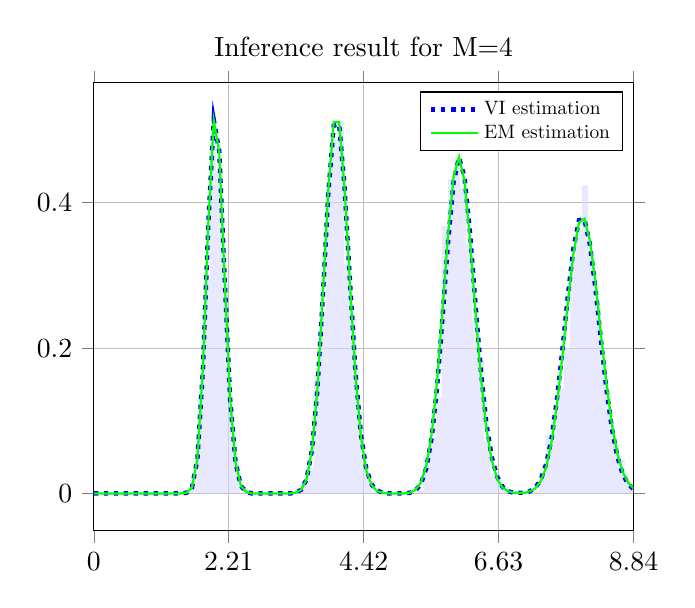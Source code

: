\begin{tikzpicture}
\begin{axis}[legend style={nodes={scale=0.7, transform shape}}, legend cell align={left}, title={Inference result for M=4}, yticklabel style={/pgf/number format/fixed,
            /pgf/number format/precision=3}, grid={major}, yminorgrids={true}, tick align={outside}, xtick={0.0,2.211,4.422,6.633,8.844}, xmin={0.0}, xmax={8.844}, scaled y ticks={false}]
    \addplot[ybar interval, fill={blue!15}, forget plot, opacity={0.6}, draw={none}, bar width={5.0e-6}]
        table[row sep={\\}]
        {
            \\
            1.6  0.024  \\
            1.7  0.14  \\
            1.8  0.296  \\
            1.9  0.496  \\
            2.0  0.444  \\
            2.1  0.288  \\
            2.2  0.116  \\
            2.3  0.04  \\
            2.4  0.0  \\
            2.5  0.0  \\
            2.6  0.0  \\
            2.7  0.0  \\
            2.8  0.0  \\
            2.9  0.0  \\
            3.0  0.0  \\
            3.1  0.0  \\
            3.2  0.0  \\
            3.3  0.004  \\
            3.4  0.016  \\
            3.5  0.036  \\
            3.6  0.164  \\
            3.7  0.248  \\
            3.8  0.424  \\
            3.9  0.488  \\
            4.0  0.512  \\
            4.1  0.316  \\
            4.2  0.244  \\
            4.3  0.112  \\
            4.4  0.036  \\
            4.5  0.012  \\
            4.6  0.004  \\
            4.7  0.0  \\
            4.8  0.0  \\
            4.9  0.0  \\
            5.0  0.0  \\
            5.1  0.0  \\
            5.2  0.0  \\
            5.3  0.004  \\
            5.4  0.052  \\
            5.5  0.076  \\
            5.6  0.132  \\
            5.7  0.368  \\
            5.8  0.432  \\
            5.9  0.46  \\
            6.0  0.42  \\
            6.1  0.344  \\
            6.2  0.236  \\
            6.3  0.184  \\
            6.4  0.072  \\
            6.5  0.028  \\
            6.6  0.016  \\
            6.7  0.008  \\
            6.8  0.0  \\
            6.9  0.004  \\
            7.0  0.0  \\
            7.1  0.004  \\
            7.2  0.004  \\
            7.3  0.028  \\
            7.4  0.08  \\
            7.5  0.108  \\
            7.6  0.144  \\
            7.7  0.2  \\
            7.8  0.324  \\
            7.9  0.364  \\
            8.0  0.424  \\
            8.1  0.328  \\
            8.2  0.264  \\
            8.3  0.176  \\
            8.4  0.116  \\
            8.5  0.068  \\
            8.6  0.048  \\
            8.7  0.016  \\
            8.8  0.008  \\
            8.9  0.0  \\
        }
        ;
    \addplot[style={{ultra thick, dotted}}, color={blue}]
        table[row sep={\\}]
        {
            \\
            0.0  0.0  \\
            0.089  2.021e-187  \\
            0.179  3.563e-131  \\
            0.268  6.876e-100  \\
            0.357  8.006e-79  \\
            0.447  2.343e-63  \\
            0.536  1.969e-51  \\
            0.625  5.949e-42  \\
            0.715  2.922e-34  \\
            0.804  6.171e-28  \\
            0.893  1.09e-22  \\
            0.983  2.583e-18  \\
            1.072  1.167e-14  \\
            1.161  1.31e-11  \\
            1.251  4.492e-9  \\
            1.34  5.546e-7  \\
            1.429  2.811e-5  \\
            1.519  0.001  \\
            1.608  0.008  \\
            1.697  0.047  \\
            1.787  0.17  \\
            1.876  0.371  \\
            1.965  0.514  \\
            2.055  0.471  \\
            2.144  0.296  \\
            2.233  0.131  \\
            2.323  0.042  \\
            2.412  0.01  \\
            2.501  0.002  \\
            2.591  0.0  \\
            2.68  2.912e-5  \\
            2.769  2.598e-6  \\
            2.859  1.905e-7  \\
            2.948  7.117e-8  \\
            3.037  1.093e-6  \\
            3.127  1.416e-5  \\
            3.216  0.0  \\
            3.305  0.001  \\
            3.395  0.005  \\
            3.484  0.019  \\
            3.573  0.059  \\
            3.663  0.142  \\
            3.752  0.27  \\
            3.841  0.411  \\
            3.931  0.506  \\
            4.02  0.508  \\
            4.109  0.421  \\
            4.199  0.289  \\
            4.288  0.167  \\
            4.377  0.081  \\
            4.467  0.033  \\
            4.556  0.012  \\
            4.645  0.004  \\
            4.735  0.001  \\
            4.824  0.0  \\
            4.913  5.013e-5  \\
            5.003  5.701e-5  \\
            5.092  0.0  \\
            5.181  0.001  \\
            5.271  0.004  \\
            5.36  0.013  \\
            5.449  0.035  \\
            5.539  0.078  \\
            5.628  0.149  \\
            5.717  0.245  \\
            5.807  0.348  \\
            5.896  0.429  \\
            5.985  0.462  \\
            6.075  0.435  \\
            6.164  0.36  \\
            6.253  0.262  \\
            6.343  0.169  \\
            6.432  0.097  \\
            6.521  0.05  \\
            6.611  0.023  \\
            6.7  0.009  \\
            6.789  0.003  \\
            6.879  0.001  \\
            6.968  0.001  \\
            7.057  0.001  \\
            7.147  0.003  \\
            7.236  0.008  \\
            7.325  0.019  \\
            7.415  0.041  \\
            7.504  0.077  \\
            7.593  0.132  \\
            7.683  0.201  \\
            7.772  0.275  \\
            7.861  0.338  \\
            7.951  0.376  \\
            8.04  0.377  \\
            8.129  0.343  \\
            8.219  0.283  \\
            8.308  0.213  \\
            8.397  0.146  \\
            8.487  0.091  \\
            8.576  0.052  \\
            8.665  0.027  \\
            8.755  0.013  \\
            8.844  0.006  \\
        }
        ;
    \addlegendentry {VI estimation}
    \addplot[style={{thick, solid}}, color={green}]
        table[row sep={\\}]
        {
            \\
            0.0  0.0  \\
            0.089  2.214e-186  \\
            0.179  1.916e-130  \\
            0.268  2.487e-99  \\
            0.357  2.216e-78  \\
            0.447  5.324e-63  \\
            0.536  3.841e-51  \\
            0.625  1.027e-41  \\
            0.715  4.57e-34  \\
            0.804  8.893e-28  \\
            0.893  1.467e-22  \\
            0.983  3.283e-18  \\
            1.072  1.413e-14  \\
            1.161  1.523e-11  \\
            1.251  5.049e-9  \\
            1.34  6.058e-7  \\
            1.429  2.999e-5  \\
            1.519  0.001  \\
            1.608  0.008  \\
            1.697  0.048  \\
            1.787  0.172  \\
            1.876  0.372  \\
            1.965  0.513  \\
            2.055  0.47  \\
            2.144  0.295  \\
            2.233  0.131  \\
            2.323  0.042  \\
            2.412  0.01  \\
            2.501  0.002  \\
            2.591  0.0  \\
            2.68  3.015e-5  \\
            2.769  2.719e-6  \\
            2.859  2.012e-7  \\
            2.948  6.208e-8  \\
            3.037  9.491e-7  \\
            3.127  1.273e-5  \\
            3.216  0.0  \\
            3.305  0.001  \\
            3.395  0.005  \\
            3.484  0.019  \\
            3.573  0.059  \\
            3.663  0.143  \\
            3.752  0.273  \\
            3.841  0.416  \\
            3.931  0.511  \\
            4.02  0.511  \\
            4.109  0.42  \\
            4.199  0.286  \\
            4.288  0.162  \\
            4.377  0.078  \\
            4.467  0.031  \\
            4.556  0.011  \\
            4.645  0.003  \\
            4.735  0.001  \\
            4.824  0.0  \\
            4.913  4.419e-5  \\
            5.003  6.351e-5  \\
            5.092  0.0  \\
            5.181  0.001  \\
            5.271  0.005  \\
            5.36  0.015  \\
            5.449  0.038  \\
            5.539  0.083  \\
            5.628  0.157  \\
            5.717  0.256  \\
            5.807  0.358  \\
            5.896  0.436  \\
            5.985  0.463  \\
            6.075  0.43  \\
            6.164  0.35  \\
            6.253  0.252  \\
            6.343  0.16  \\
            6.432  0.09  \\
            6.521  0.046  \\
            6.611  0.02  \\
            6.7  0.008  \\
            6.789  0.003  \\
            6.879  0.001  \\
            6.968  0.001  \\
            7.057  0.001  \\
            7.147  0.003  \\
            7.236  0.007  \\
            7.325  0.017  \\
            7.415  0.037  \\
            7.504  0.072  \\
            7.593  0.125  \\
            7.683  0.192  \\
            7.772  0.266  \\
            7.861  0.331  \\
            7.951  0.373  \\
            8.04  0.378  \\
            8.129  0.348  \\
            8.219  0.291  \\
            8.308  0.221  \\
            8.397  0.154  \\
            8.487  0.097  \\
            8.576  0.056  \\
            8.665  0.03  \\
            8.755  0.015  \\
            8.844  0.007  \\
        }
        ;
    \addlegendentry {EM estimation}
\end{axis}
\end{tikzpicture}
